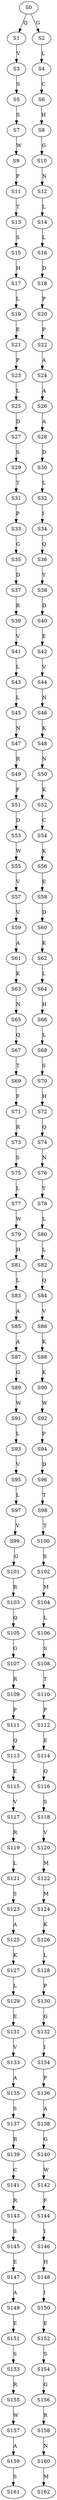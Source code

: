 strict digraph  {
	S0 -> S1 [ label = Q ];
	S0 -> S2 [ label = G ];
	S1 -> S3 [ label = V ];
	S2 -> S4 [ label = L ];
	S3 -> S5 [ label = S ];
	S4 -> S6 [ label = C ];
	S5 -> S7 [ label = S ];
	S6 -> S8 [ label = H ];
	S7 -> S9 [ label = W ];
	S8 -> S10 [ label = G ];
	S9 -> S11 [ label = P ];
	S10 -> S12 [ label = N ];
	S11 -> S13 [ label = T ];
	S12 -> S14 [ label = L ];
	S13 -> S15 [ label = S ];
	S14 -> S16 [ label = L ];
	S15 -> S17 [ label = H ];
	S16 -> S18 [ label = D ];
	S17 -> S19 [ label = L ];
	S18 -> S20 [ label = P ];
	S19 -> S21 [ label = E ];
	S20 -> S22 [ label = P ];
	S21 -> S23 [ label = P ];
	S22 -> S24 [ label = A ];
	S23 -> S25 [ label = L ];
	S24 -> S26 [ label = A ];
	S25 -> S27 [ label = D ];
	S26 -> S28 [ label = A ];
	S27 -> S29 [ label = S ];
	S28 -> S30 [ label = D ];
	S29 -> S31 [ label = T ];
	S30 -> S32 [ label = L ];
	S31 -> S33 [ label = P ];
	S32 -> S34 [ label = I ];
	S33 -> S35 [ label = G ];
	S34 -> S36 [ label = Q ];
	S35 -> S37 [ label = D ];
	S36 -> S38 [ label = Y ];
	S37 -> S39 [ label = R ];
	S38 -> S40 [ label = D ];
	S39 -> S41 [ label = V ];
	S40 -> S42 [ label = E ];
	S41 -> S43 [ label = L ];
	S42 -> S44 [ label = V ];
	S43 -> S45 [ label = L ];
	S44 -> S46 [ label = N ];
	S45 -> S47 [ label = N ];
	S46 -> S48 [ label = K ];
	S47 -> S49 [ label = R ];
	S48 -> S50 [ label = N ];
	S49 -> S51 [ label = F ];
	S50 -> S52 [ label = K ];
	S51 -> S53 [ label = D ];
	S52 -> S54 [ label = C ];
	S53 -> S55 [ label = W ];
	S54 -> S56 [ label = K ];
	S55 -> S57 [ label = V ];
	S56 -> S58 [ label = E ];
	S57 -> S59 [ label = V ];
	S58 -> S60 [ label = D ];
	S59 -> S61 [ label = A ];
	S60 -> S62 [ label = K ];
	S61 -> S63 [ label = K ];
	S62 -> S64 [ label = L ];
	S63 -> S65 [ label = N ];
	S64 -> S66 [ label = H ];
	S65 -> S67 [ label = Q ];
	S66 -> S68 [ label = L ];
	S67 -> S69 [ label = T ];
	S68 -> S70 [ label = S ];
	S69 -> S71 [ label = F ];
	S70 -> S72 [ label = H ];
	S71 -> S73 [ label = R ];
	S72 -> S74 [ label = Q ];
	S73 -> S75 [ label = S ];
	S74 -> S76 [ label = N ];
	S75 -> S77 [ label = L ];
	S76 -> S78 [ label = Y ];
	S77 -> S79 [ label = W ];
	S78 -> S80 [ label = L ];
	S79 -> S81 [ label = H ];
	S80 -> S82 [ label = L ];
	S81 -> S83 [ label = L ];
	S82 -> S84 [ label = Q ];
	S83 -> S85 [ label = A ];
	S84 -> S86 [ label = V ];
	S85 -> S87 [ label = A ];
	S86 -> S88 [ label = K ];
	S87 -> S89 [ label = G ];
	S88 -> S90 [ label = K ];
	S89 -> S91 [ label = W ];
	S90 -> S92 [ label = W ];
	S91 -> S93 [ label = L ];
	S92 -> S94 [ label = P ];
	S93 -> S95 [ label = V ];
	S94 -> S96 [ label = D ];
	S95 -> S97 [ label = L ];
	S96 -> S98 [ label = T ];
	S97 -> S99 [ label = V ];
	S98 -> S100 [ label = T ];
	S99 -> S101 [ label = G ];
	S100 -> S102 [ label = S ];
	S101 -> S103 [ label = R ];
	S102 -> S104 [ label = M ];
	S103 -> S105 [ label = Q ];
	S104 -> S106 [ label = L ];
	S105 -> S107 [ label = G ];
	S106 -> S108 [ label = S ];
	S107 -> S109 [ label = R ];
	S108 -> S110 [ label = T ];
	S109 -> S111 [ label = P ];
	S110 -> S112 [ label = P ];
	S111 -> S113 [ label = Q ];
	S112 -> S114 [ label = E ];
	S113 -> S115 [ label = E ];
	S114 -> S116 [ label = Q ];
	S115 -> S117 [ label = V ];
	S116 -> S118 [ label = S ];
	S117 -> S119 [ label = R ];
	S118 -> S120 [ label = V ];
	S119 -> S121 [ label = L ];
	S120 -> S122 [ label = M ];
	S121 -> S123 [ label = S ];
	S122 -> S124 [ label = M ];
	S123 -> S125 [ label = A ];
	S124 -> S126 [ label = K ];
	S125 -> S127 [ label = K ];
	S126 -> S128 [ label = L ];
	S127 -> S129 [ label = L ];
	S128 -> S130 [ label = P ];
	S129 -> S131 [ label = E ];
	S130 -> S132 [ label = G ];
	S131 -> S133 [ label = V ];
	S132 -> S134 [ label = I ];
	S133 -> S135 [ label = A ];
	S134 -> S136 [ label = P ];
	S135 -> S137 [ label = S ];
	S136 -> S138 [ label = A ];
	S137 -> S139 [ label = R ];
	S138 -> S140 [ label = G ];
	S139 -> S141 [ label = C ];
	S140 -> S142 [ label = W ];
	S141 -> S143 [ label = R ];
	S142 -> S144 [ label = F ];
	S143 -> S145 [ label = S ];
	S144 -> S146 [ label = I ];
	S145 -> S147 [ label = E ];
	S146 -> S148 [ label = H ];
	S147 -> S149 [ label = A ];
	S148 -> S150 [ label = I ];
	S149 -> S151 [ label = E ];
	S150 -> S152 [ label = E ];
	S151 -> S153 [ label = S ];
	S152 -> S154 [ label = S ];
	S153 -> S155 [ label = R ];
	S154 -> S156 [ label = G ];
	S155 -> S157 [ label = W ];
	S156 -> S158 [ label = R ];
	S157 -> S159 [ label = A ];
	S158 -> S160 [ label = N ];
	S159 -> S161 [ label = S ];
	S160 -> S162 [ label = M ];
}

